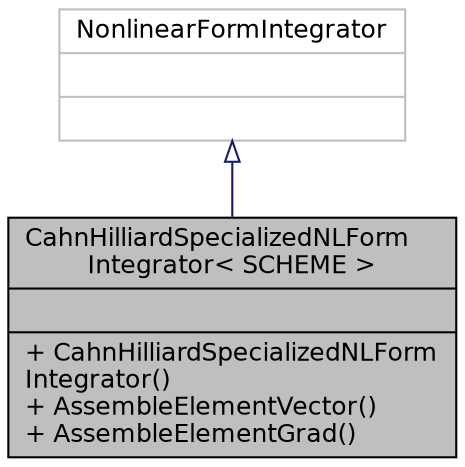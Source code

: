 digraph "CahnHilliardSpecializedNLFormIntegrator&lt; SCHEME &gt;"
{
  bgcolor="transparent";
  edge [fontname="Helvetica",fontsize="12",labelfontname="Helvetica",labelfontsize="12"];
  node [fontname="Helvetica",fontsize="12",shape=record];
  Node0 [label="{CahnHilliardSpecializedNLForm\lIntegrator\< SCHEME \>\n||+ CahnHilliardSpecializedNLForm\lIntegrator()\l+ AssembleElementVector()\l+ AssembleElementGrad()\l}",height=0.2,width=0.4,color="black", fillcolor="grey75", style="filled", fontcolor="black"];
  Node1 -> Node0 [dir="back",color="midnightblue",fontsize="12",style="solid",arrowtail="onormal",fontname="Helvetica"];
  Node1 [label="{NonlinearFormIntegrator\n||}",height=0.2,width=0.4,color="grey75"];
}
